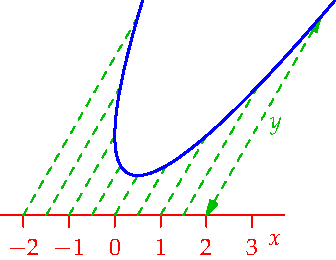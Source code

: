 settings.tex="pdflatex";

texpreamble("\usepackage{amsmath}
\usepackage{amsthm,amssymb}
\usepackage{mathpazo}
\usepackage[svgnames]{xcolor}
");
import graph;


size(0,130);

xaxis(-2.5,3.7,red,RightTicks(new real[]{-3,-2,-1,0,1,2,3}));

labelx("$x$",3.5,S,red);

real f(real x){return x^2+1;}
pair P(real x){return (x,0)+f(x)*dir(60);}


for(int i=-4; i<=3; ++i){
	draw((i/2,0)--P(i/2),dashed+heavygreen);
	}

draw("$y$",(2,0)--P(2),dashed+heavygreen,Arrows);


draw(graph(P,-2.1,2.1,operator..),blue+linewidth(1));